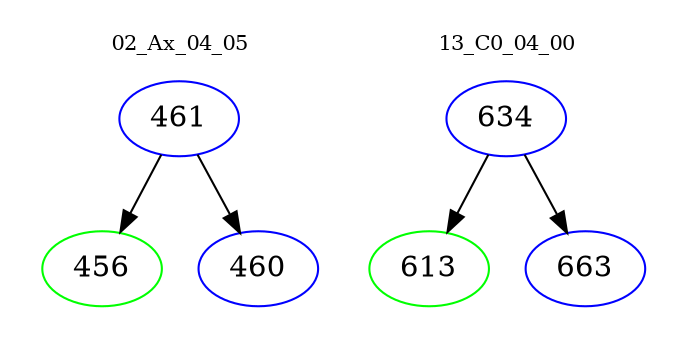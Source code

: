 digraph{
subgraph cluster_0 {
color = white
label = "02_Ax_04_05";
fontsize=10;
T0_461 [label="461", color="blue"]
T0_461 -> T0_456 [color="black"]
T0_456 [label="456", color="green"]
T0_461 -> T0_460 [color="black"]
T0_460 [label="460", color="blue"]
}
subgraph cluster_1 {
color = white
label = "13_C0_04_00";
fontsize=10;
T1_634 [label="634", color="blue"]
T1_634 -> T1_613 [color="black"]
T1_613 [label="613", color="green"]
T1_634 -> T1_663 [color="black"]
T1_663 [label="663", color="blue"]
}
}
